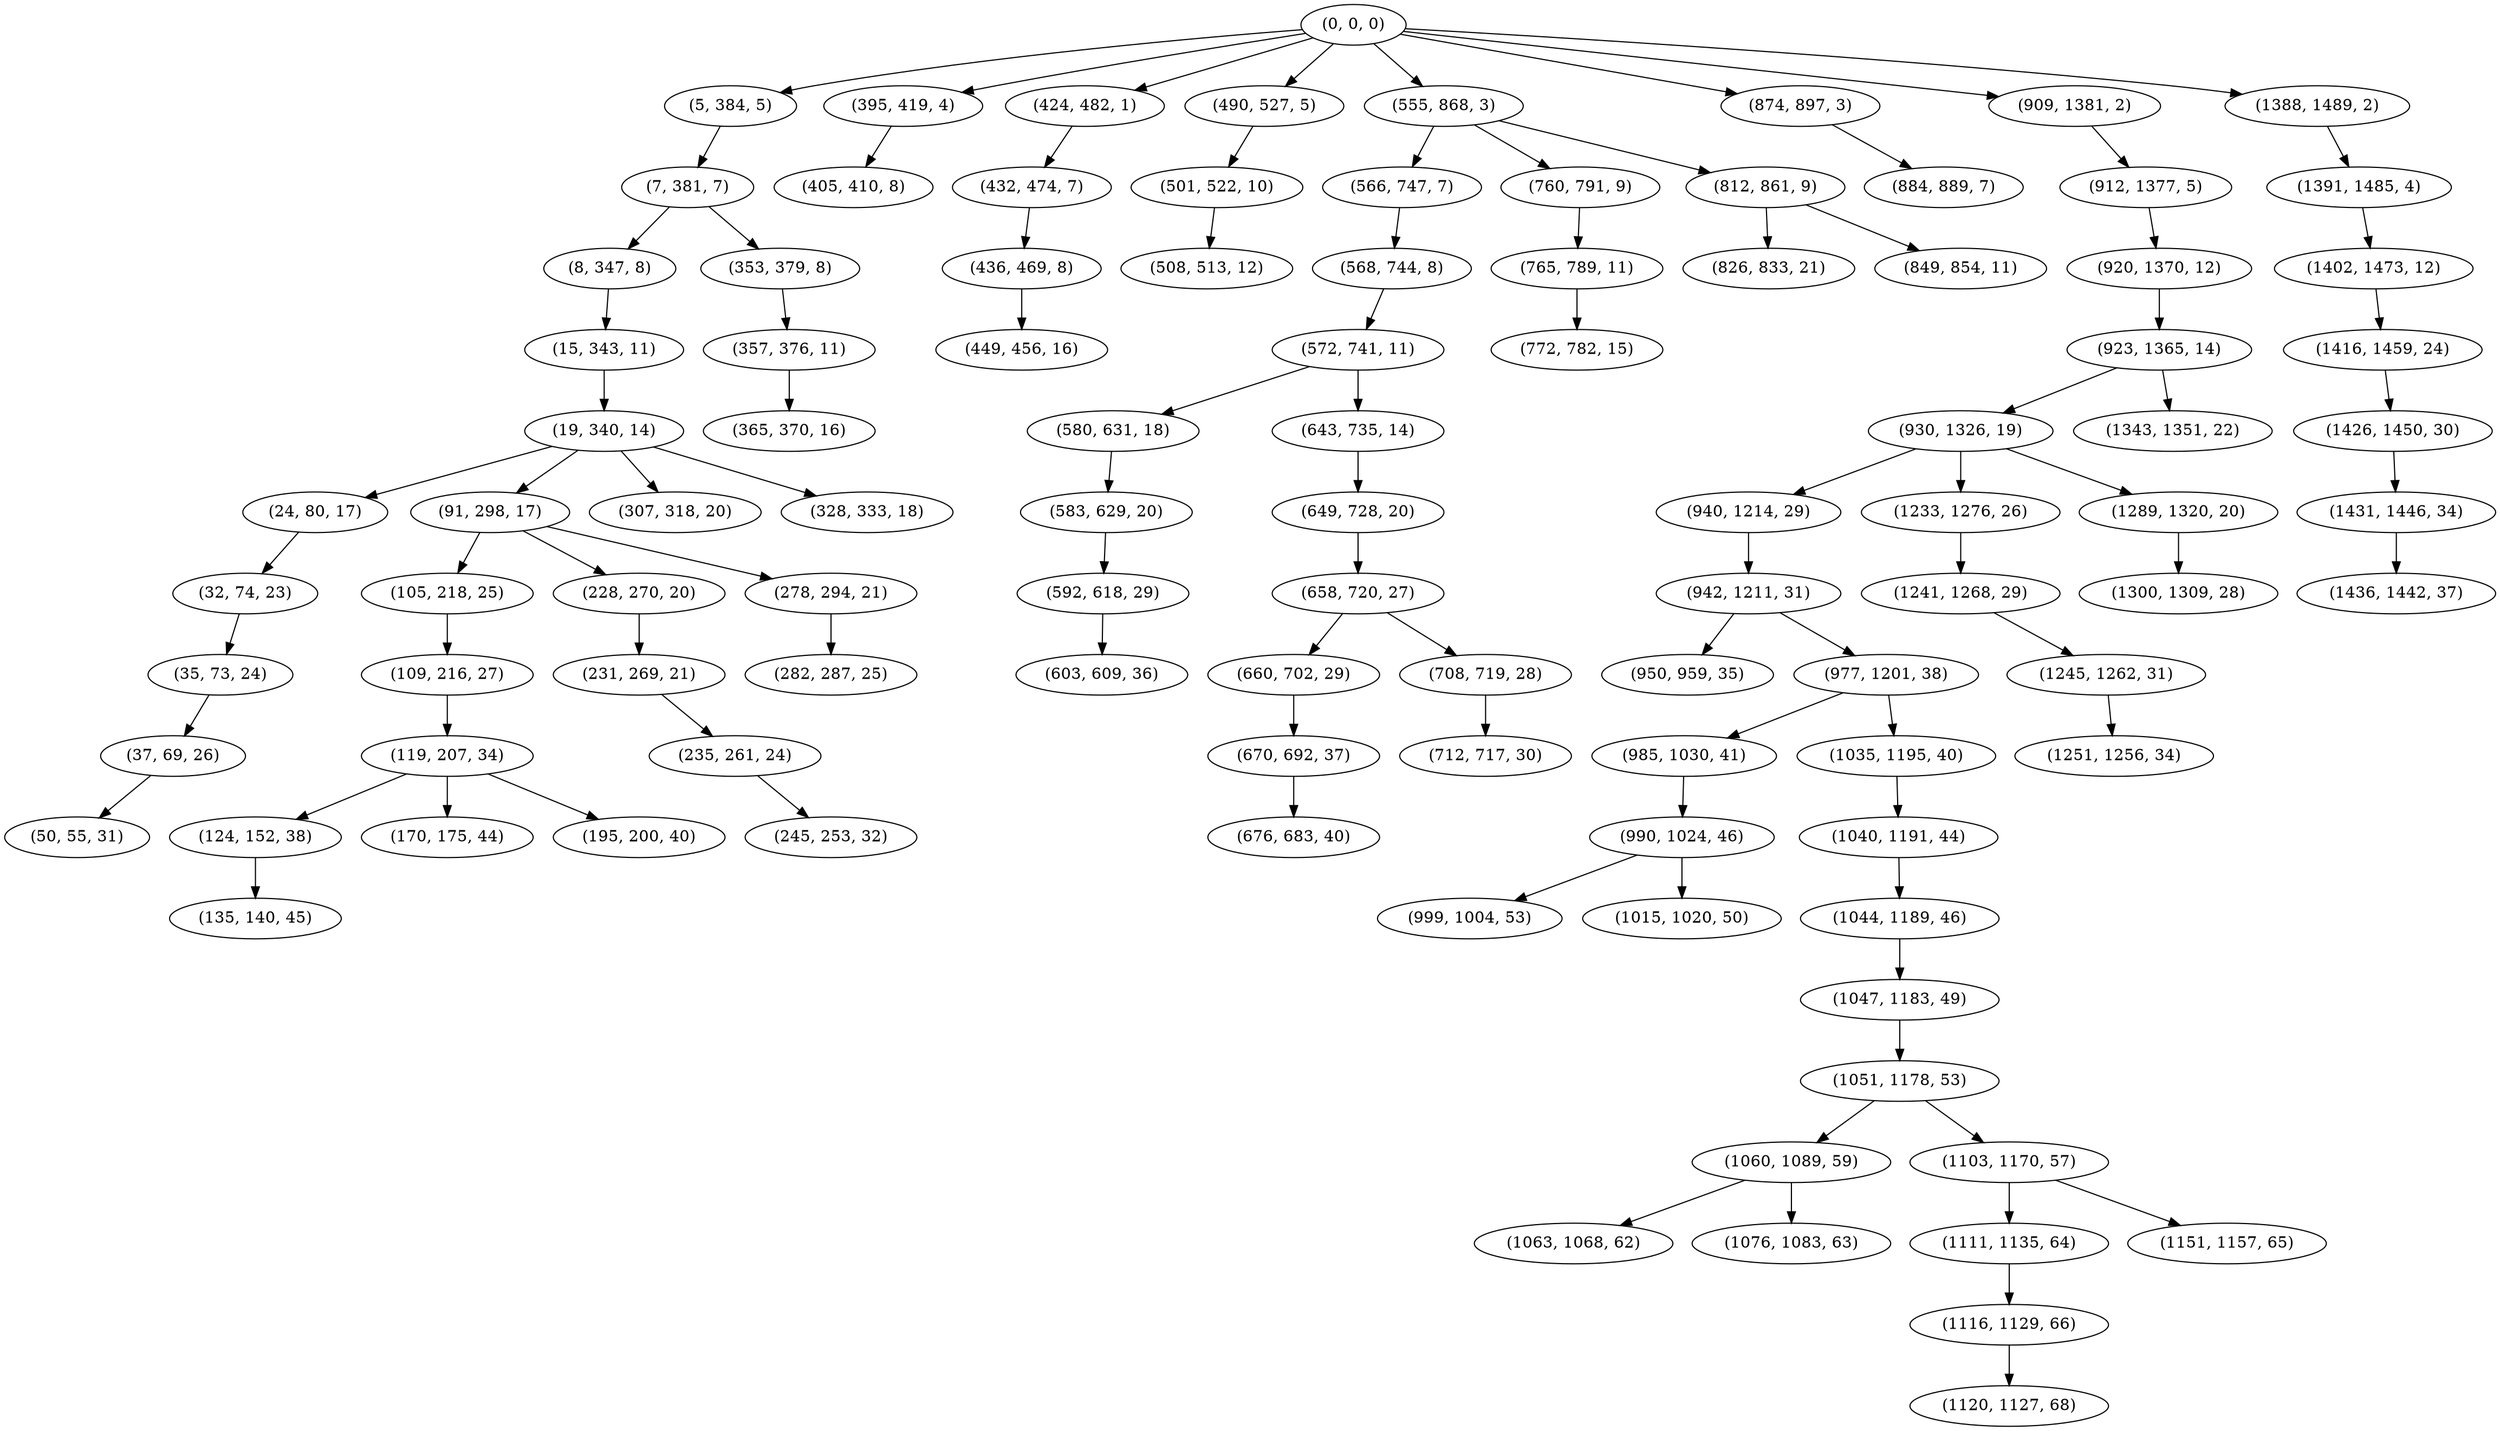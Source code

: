 digraph tree {
    "(0, 0, 0)";
    "(5, 384, 5)";
    "(7, 381, 7)";
    "(8, 347, 8)";
    "(15, 343, 11)";
    "(19, 340, 14)";
    "(24, 80, 17)";
    "(32, 74, 23)";
    "(35, 73, 24)";
    "(37, 69, 26)";
    "(50, 55, 31)";
    "(91, 298, 17)";
    "(105, 218, 25)";
    "(109, 216, 27)";
    "(119, 207, 34)";
    "(124, 152, 38)";
    "(135, 140, 45)";
    "(170, 175, 44)";
    "(195, 200, 40)";
    "(228, 270, 20)";
    "(231, 269, 21)";
    "(235, 261, 24)";
    "(245, 253, 32)";
    "(278, 294, 21)";
    "(282, 287, 25)";
    "(307, 318, 20)";
    "(328, 333, 18)";
    "(353, 379, 8)";
    "(357, 376, 11)";
    "(365, 370, 16)";
    "(395, 419, 4)";
    "(405, 410, 8)";
    "(424, 482, 1)";
    "(432, 474, 7)";
    "(436, 469, 8)";
    "(449, 456, 16)";
    "(490, 527, 5)";
    "(501, 522, 10)";
    "(508, 513, 12)";
    "(555, 868, 3)";
    "(566, 747, 7)";
    "(568, 744, 8)";
    "(572, 741, 11)";
    "(580, 631, 18)";
    "(583, 629, 20)";
    "(592, 618, 29)";
    "(603, 609, 36)";
    "(643, 735, 14)";
    "(649, 728, 20)";
    "(658, 720, 27)";
    "(660, 702, 29)";
    "(670, 692, 37)";
    "(676, 683, 40)";
    "(708, 719, 28)";
    "(712, 717, 30)";
    "(760, 791, 9)";
    "(765, 789, 11)";
    "(772, 782, 15)";
    "(812, 861, 9)";
    "(826, 833, 21)";
    "(849, 854, 11)";
    "(874, 897, 3)";
    "(884, 889, 7)";
    "(909, 1381, 2)";
    "(912, 1377, 5)";
    "(920, 1370, 12)";
    "(923, 1365, 14)";
    "(930, 1326, 19)";
    "(940, 1214, 29)";
    "(942, 1211, 31)";
    "(950, 959, 35)";
    "(977, 1201, 38)";
    "(985, 1030, 41)";
    "(990, 1024, 46)";
    "(999, 1004, 53)";
    "(1015, 1020, 50)";
    "(1035, 1195, 40)";
    "(1040, 1191, 44)";
    "(1044, 1189, 46)";
    "(1047, 1183, 49)";
    "(1051, 1178, 53)";
    "(1060, 1089, 59)";
    "(1063, 1068, 62)";
    "(1076, 1083, 63)";
    "(1103, 1170, 57)";
    "(1111, 1135, 64)";
    "(1116, 1129, 66)";
    "(1120, 1127, 68)";
    "(1151, 1157, 65)";
    "(1233, 1276, 26)";
    "(1241, 1268, 29)";
    "(1245, 1262, 31)";
    "(1251, 1256, 34)";
    "(1289, 1320, 20)";
    "(1300, 1309, 28)";
    "(1343, 1351, 22)";
    "(1388, 1489, 2)";
    "(1391, 1485, 4)";
    "(1402, 1473, 12)";
    "(1416, 1459, 24)";
    "(1426, 1450, 30)";
    "(1431, 1446, 34)";
    "(1436, 1442, 37)";
    "(0, 0, 0)" -> "(5, 384, 5)";
    "(0, 0, 0)" -> "(395, 419, 4)";
    "(0, 0, 0)" -> "(424, 482, 1)";
    "(0, 0, 0)" -> "(490, 527, 5)";
    "(0, 0, 0)" -> "(555, 868, 3)";
    "(0, 0, 0)" -> "(874, 897, 3)";
    "(0, 0, 0)" -> "(909, 1381, 2)";
    "(0, 0, 0)" -> "(1388, 1489, 2)";
    "(5, 384, 5)" -> "(7, 381, 7)";
    "(7, 381, 7)" -> "(8, 347, 8)";
    "(7, 381, 7)" -> "(353, 379, 8)";
    "(8, 347, 8)" -> "(15, 343, 11)";
    "(15, 343, 11)" -> "(19, 340, 14)";
    "(19, 340, 14)" -> "(24, 80, 17)";
    "(19, 340, 14)" -> "(91, 298, 17)";
    "(19, 340, 14)" -> "(307, 318, 20)";
    "(19, 340, 14)" -> "(328, 333, 18)";
    "(24, 80, 17)" -> "(32, 74, 23)";
    "(32, 74, 23)" -> "(35, 73, 24)";
    "(35, 73, 24)" -> "(37, 69, 26)";
    "(37, 69, 26)" -> "(50, 55, 31)";
    "(91, 298, 17)" -> "(105, 218, 25)";
    "(91, 298, 17)" -> "(228, 270, 20)";
    "(91, 298, 17)" -> "(278, 294, 21)";
    "(105, 218, 25)" -> "(109, 216, 27)";
    "(109, 216, 27)" -> "(119, 207, 34)";
    "(119, 207, 34)" -> "(124, 152, 38)";
    "(119, 207, 34)" -> "(170, 175, 44)";
    "(119, 207, 34)" -> "(195, 200, 40)";
    "(124, 152, 38)" -> "(135, 140, 45)";
    "(228, 270, 20)" -> "(231, 269, 21)";
    "(231, 269, 21)" -> "(235, 261, 24)";
    "(235, 261, 24)" -> "(245, 253, 32)";
    "(278, 294, 21)" -> "(282, 287, 25)";
    "(353, 379, 8)" -> "(357, 376, 11)";
    "(357, 376, 11)" -> "(365, 370, 16)";
    "(395, 419, 4)" -> "(405, 410, 8)";
    "(424, 482, 1)" -> "(432, 474, 7)";
    "(432, 474, 7)" -> "(436, 469, 8)";
    "(436, 469, 8)" -> "(449, 456, 16)";
    "(490, 527, 5)" -> "(501, 522, 10)";
    "(501, 522, 10)" -> "(508, 513, 12)";
    "(555, 868, 3)" -> "(566, 747, 7)";
    "(555, 868, 3)" -> "(760, 791, 9)";
    "(555, 868, 3)" -> "(812, 861, 9)";
    "(566, 747, 7)" -> "(568, 744, 8)";
    "(568, 744, 8)" -> "(572, 741, 11)";
    "(572, 741, 11)" -> "(580, 631, 18)";
    "(572, 741, 11)" -> "(643, 735, 14)";
    "(580, 631, 18)" -> "(583, 629, 20)";
    "(583, 629, 20)" -> "(592, 618, 29)";
    "(592, 618, 29)" -> "(603, 609, 36)";
    "(643, 735, 14)" -> "(649, 728, 20)";
    "(649, 728, 20)" -> "(658, 720, 27)";
    "(658, 720, 27)" -> "(660, 702, 29)";
    "(658, 720, 27)" -> "(708, 719, 28)";
    "(660, 702, 29)" -> "(670, 692, 37)";
    "(670, 692, 37)" -> "(676, 683, 40)";
    "(708, 719, 28)" -> "(712, 717, 30)";
    "(760, 791, 9)" -> "(765, 789, 11)";
    "(765, 789, 11)" -> "(772, 782, 15)";
    "(812, 861, 9)" -> "(826, 833, 21)";
    "(812, 861, 9)" -> "(849, 854, 11)";
    "(874, 897, 3)" -> "(884, 889, 7)";
    "(909, 1381, 2)" -> "(912, 1377, 5)";
    "(912, 1377, 5)" -> "(920, 1370, 12)";
    "(920, 1370, 12)" -> "(923, 1365, 14)";
    "(923, 1365, 14)" -> "(930, 1326, 19)";
    "(923, 1365, 14)" -> "(1343, 1351, 22)";
    "(930, 1326, 19)" -> "(940, 1214, 29)";
    "(930, 1326, 19)" -> "(1233, 1276, 26)";
    "(930, 1326, 19)" -> "(1289, 1320, 20)";
    "(940, 1214, 29)" -> "(942, 1211, 31)";
    "(942, 1211, 31)" -> "(950, 959, 35)";
    "(942, 1211, 31)" -> "(977, 1201, 38)";
    "(977, 1201, 38)" -> "(985, 1030, 41)";
    "(977, 1201, 38)" -> "(1035, 1195, 40)";
    "(985, 1030, 41)" -> "(990, 1024, 46)";
    "(990, 1024, 46)" -> "(999, 1004, 53)";
    "(990, 1024, 46)" -> "(1015, 1020, 50)";
    "(1035, 1195, 40)" -> "(1040, 1191, 44)";
    "(1040, 1191, 44)" -> "(1044, 1189, 46)";
    "(1044, 1189, 46)" -> "(1047, 1183, 49)";
    "(1047, 1183, 49)" -> "(1051, 1178, 53)";
    "(1051, 1178, 53)" -> "(1060, 1089, 59)";
    "(1051, 1178, 53)" -> "(1103, 1170, 57)";
    "(1060, 1089, 59)" -> "(1063, 1068, 62)";
    "(1060, 1089, 59)" -> "(1076, 1083, 63)";
    "(1103, 1170, 57)" -> "(1111, 1135, 64)";
    "(1103, 1170, 57)" -> "(1151, 1157, 65)";
    "(1111, 1135, 64)" -> "(1116, 1129, 66)";
    "(1116, 1129, 66)" -> "(1120, 1127, 68)";
    "(1233, 1276, 26)" -> "(1241, 1268, 29)";
    "(1241, 1268, 29)" -> "(1245, 1262, 31)";
    "(1245, 1262, 31)" -> "(1251, 1256, 34)";
    "(1289, 1320, 20)" -> "(1300, 1309, 28)";
    "(1388, 1489, 2)" -> "(1391, 1485, 4)";
    "(1391, 1485, 4)" -> "(1402, 1473, 12)";
    "(1402, 1473, 12)" -> "(1416, 1459, 24)";
    "(1416, 1459, 24)" -> "(1426, 1450, 30)";
    "(1426, 1450, 30)" -> "(1431, 1446, 34)";
    "(1431, 1446, 34)" -> "(1436, 1442, 37)";
}
